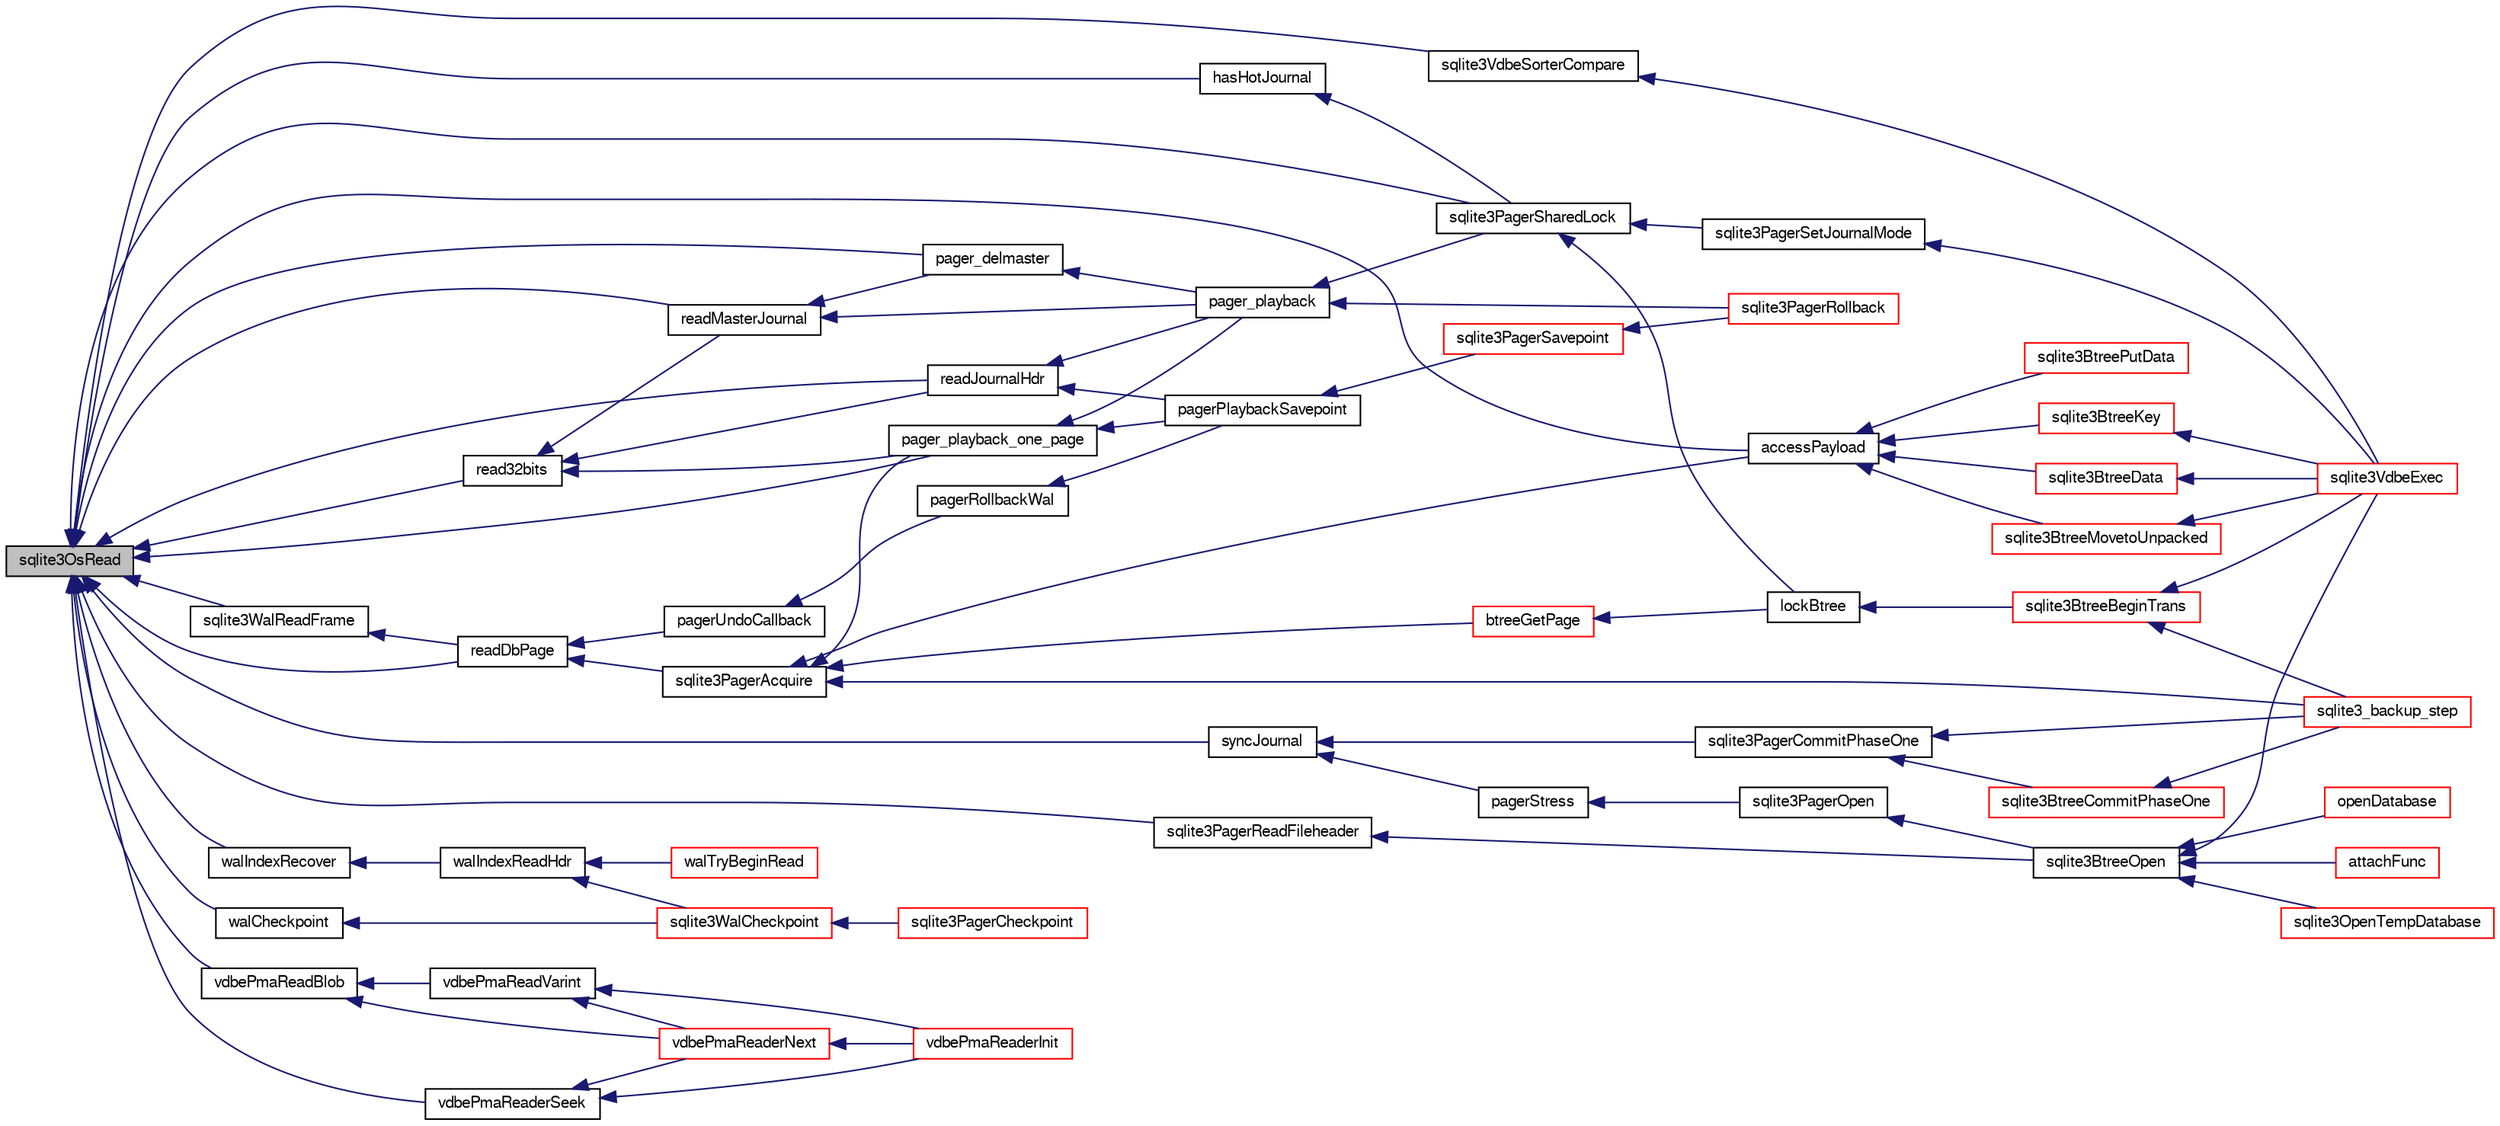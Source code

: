 digraph "sqlite3OsRead"
{
  edge [fontname="FreeSans",fontsize="10",labelfontname="FreeSans",labelfontsize="10"];
  node [fontname="FreeSans",fontsize="10",shape=record];
  rankdir="LR";
  Node616629 [label="sqlite3OsRead",height=0.2,width=0.4,color="black", fillcolor="grey75", style="filled", fontcolor="black"];
  Node616629 -> Node616630 [dir="back",color="midnightblue",fontsize="10",style="solid",fontname="FreeSans"];
  Node616630 [label="read32bits",height=0.2,width=0.4,color="black", fillcolor="white", style="filled",URL="$sqlite3_8c.html#a9827cbfc556377e551197926ca1adf61"];
  Node616630 -> Node616631 [dir="back",color="midnightblue",fontsize="10",style="solid",fontname="FreeSans"];
  Node616631 [label="readMasterJournal",height=0.2,width=0.4,color="black", fillcolor="white", style="filled",URL="$sqlite3_8c.html#a9f7dd04609394d281f69682034ea0b61"];
  Node616631 -> Node616632 [dir="back",color="midnightblue",fontsize="10",style="solid",fontname="FreeSans"];
  Node616632 [label="pager_delmaster",height=0.2,width=0.4,color="black", fillcolor="white", style="filled",URL="$sqlite3_8c.html#a940bc2e6650e613dc69243119683c221"];
  Node616632 -> Node616633 [dir="back",color="midnightblue",fontsize="10",style="solid",fontname="FreeSans"];
  Node616633 [label="pager_playback",height=0.2,width=0.4,color="black", fillcolor="white", style="filled",URL="$sqlite3_8c.html#a9d9a750a9fc76eb4b668c8a16b164a65"];
  Node616633 -> Node616634 [dir="back",color="midnightblue",fontsize="10",style="solid",fontname="FreeSans"];
  Node616634 [label="sqlite3PagerSharedLock",height=0.2,width=0.4,color="black", fillcolor="white", style="filled",URL="$sqlite3_8c.html#a58c197b629fb6eaacf96c7add57c70df"];
  Node616634 -> Node616635 [dir="back",color="midnightblue",fontsize="10",style="solid",fontname="FreeSans"];
  Node616635 [label="sqlite3PagerSetJournalMode",height=0.2,width=0.4,color="black", fillcolor="white", style="filled",URL="$sqlite3_8c.html#afb929a0a4553cda84de16180ddbd09f7"];
  Node616635 -> Node616636 [dir="back",color="midnightblue",fontsize="10",style="solid",fontname="FreeSans"];
  Node616636 [label="sqlite3VdbeExec",height=0.2,width=0.4,color="red", fillcolor="white", style="filled",URL="$sqlite3_8c.html#a8ce40a614bdc56719c4d642b1e4dfb21"];
  Node616634 -> Node616897 [dir="back",color="midnightblue",fontsize="10",style="solid",fontname="FreeSans"];
  Node616897 [label="lockBtree",height=0.2,width=0.4,color="black", fillcolor="white", style="filled",URL="$sqlite3_8c.html#a5b808194d3178be15705a420265cee9d"];
  Node616897 -> Node616898 [dir="back",color="midnightblue",fontsize="10",style="solid",fontname="FreeSans"];
  Node616898 [label="sqlite3BtreeBeginTrans",height=0.2,width=0.4,color="red", fillcolor="white", style="filled",URL="$sqlite3_8c.html#a52d6706df15c67c22aa7d0e290c16bf5"];
  Node616898 -> Node616849 [dir="back",color="midnightblue",fontsize="10",style="solid",fontname="FreeSans"];
  Node616849 [label="sqlite3_backup_step",height=0.2,width=0.4,color="red", fillcolor="white", style="filled",URL="$sqlite3_8h.html#a1699b75e98d082eebc465a9e64c35269"];
  Node616898 -> Node616636 [dir="back",color="midnightblue",fontsize="10",style="solid",fontname="FreeSans"];
  Node616633 -> Node616900 [dir="back",color="midnightblue",fontsize="10",style="solid",fontname="FreeSans"];
  Node616900 [label="sqlite3PagerRollback",height=0.2,width=0.4,color="red", fillcolor="white", style="filled",URL="$sqlite3_8c.html#afdd2ecbb97b7a716892ff6bd10c7dfd0"];
  Node616631 -> Node616633 [dir="back",color="midnightblue",fontsize="10",style="solid",fontname="FreeSans"];
  Node616630 -> Node617019 [dir="back",color="midnightblue",fontsize="10",style="solid",fontname="FreeSans"];
  Node617019 [label="readJournalHdr",height=0.2,width=0.4,color="black", fillcolor="white", style="filled",URL="$sqlite3_8c.html#a4367a6db0dfbaacd476aeecccc99904b"];
  Node617019 -> Node616633 [dir="back",color="midnightblue",fontsize="10",style="solid",fontname="FreeSans"];
  Node617019 -> Node616917 [dir="back",color="midnightblue",fontsize="10",style="solid",fontname="FreeSans"];
  Node616917 [label="pagerPlaybackSavepoint",height=0.2,width=0.4,color="black", fillcolor="white", style="filled",URL="$sqlite3_8c.html#aedf76c3b6661c4244cc3e2c5464fd12e"];
  Node616917 -> Node616918 [dir="back",color="midnightblue",fontsize="10",style="solid",fontname="FreeSans"];
  Node616918 [label="sqlite3PagerSavepoint",height=0.2,width=0.4,color="red", fillcolor="white", style="filled",URL="$sqlite3_8c.html#a8b5f1920b6a8b564a47e243868f2c8d4"];
  Node616918 -> Node616900 [dir="back",color="midnightblue",fontsize="10",style="solid",fontname="FreeSans"];
  Node616630 -> Node616916 [dir="back",color="midnightblue",fontsize="10",style="solid",fontname="FreeSans"];
  Node616916 [label="pager_playback_one_page",height=0.2,width=0.4,color="black", fillcolor="white", style="filled",URL="$sqlite3_8c.html#adfca1dee9939482792fe2b4ed982d00e"];
  Node616916 -> Node616633 [dir="back",color="midnightblue",fontsize="10",style="solid",fontname="FreeSans"];
  Node616916 -> Node616917 [dir="back",color="midnightblue",fontsize="10",style="solid",fontname="FreeSans"];
  Node616629 -> Node616631 [dir="back",color="midnightblue",fontsize="10",style="solid",fontname="FreeSans"];
  Node616629 -> Node617019 [dir="back",color="midnightblue",fontsize="10",style="solid",fontname="FreeSans"];
  Node616629 -> Node616916 [dir="back",color="midnightblue",fontsize="10",style="solid",fontname="FreeSans"];
  Node616629 -> Node616632 [dir="back",color="midnightblue",fontsize="10",style="solid",fontname="FreeSans"];
  Node616629 -> Node617020 [dir="back",color="midnightblue",fontsize="10",style="solid",fontname="FreeSans"];
  Node617020 [label="readDbPage",height=0.2,width=0.4,color="black", fillcolor="white", style="filled",URL="$sqlite3_8c.html#a1c4cca64dd97dda37d9be9cac94941a0"];
  Node617020 -> Node616985 [dir="back",color="midnightblue",fontsize="10",style="solid",fontname="FreeSans"];
  Node616985 [label="pagerUndoCallback",height=0.2,width=0.4,color="black", fillcolor="white", style="filled",URL="$sqlite3_8c.html#aca578b7eaed97dbbc2219eb67e1de24f"];
  Node616985 -> Node616986 [dir="back",color="midnightblue",fontsize="10",style="solid",fontname="FreeSans"];
  Node616986 [label="pagerRollbackWal",height=0.2,width=0.4,color="black", fillcolor="white", style="filled",URL="$sqlite3_8c.html#a80911cae8e3a137646b54d4e3e52147b"];
  Node616986 -> Node616917 [dir="back",color="midnightblue",fontsize="10",style="solid",fontname="FreeSans"];
  Node617020 -> Node616915 [dir="back",color="midnightblue",fontsize="10",style="solid",fontname="FreeSans"];
  Node616915 [label="sqlite3PagerAcquire",height=0.2,width=0.4,color="black", fillcolor="white", style="filled",URL="$sqlite3_8c.html#a22a53daafd2bd778cda390312651f994"];
  Node616915 -> Node616916 [dir="back",color="midnightblue",fontsize="10",style="solid",fontname="FreeSans"];
  Node616915 -> Node616921 [dir="back",color="midnightblue",fontsize="10",style="solid",fontname="FreeSans"];
  Node616921 [label="btreeGetPage",height=0.2,width=0.4,color="red", fillcolor="white", style="filled",URL="$sqlite3_8c.html#ac59679e30ceb0190614fbd19a7feb6de"];
  Node616921 -> Node616897 [dir="back",color="midnightblue",fontsize="10",style="solid",fontname="FreeSans"];
  Node616915 -> Node616962 [dir="back",color="midnightblue",fontsize="10",style="solid",fontname="FreeSans"];
  Node616962 [label="accessPayload",height=0.2,width=0.4,color="black", fillcolor="white", style="filled",URL="$sqlite3_8c.html#acf70e6d3cb6afd54d677b3dffb6959d2"];
  Node616962 -> Node616963 [dir="back",color="midnightblue",fontsize="10",style="solid",fontname="FreeSans"];
  Node616963 [label="sqlite3BtreeKey",height=0.2,width=0.4,color="red", fillcolor="white", style="filled",URL="$sqlite3_8c.html#ac2d5b22a7aae9c57b8a4ef7be643c1cd"];
  Node616963 -> Node616636 [dir="back",color="midnightblue",fontsize="10",style="solid",fontname="FreeSans"];
  Node616962 -> Node616971 [dir="back",color="midnightblue",fontsize="10",style="solid",fontname="FreeSans"];
  Node616971 [label="sqlite3BtreeData",height=0.2,width=0.4,color="red", fillcolor="white", style="filled",URL="$sqlite3_8c.html#a1790f0a3e62aea4361ab60996272a78c"];
  Node616971 -> Node616636 [dir="back",color="midnightblue",fontsize="10",style="solid",fontname="FreeSans"];
  Node616962 -> Node616927 [dir="back",color="midnightblue",fontsize="10",style="solid",fontname="FreeSans"];
  Node616927 [label="sqlite3BtreeMovetoUnpacked",height=0.2,width=0.4,color="red", fillcolor="white", style="filled",URL="$sqlite3_8c.html#a6d0b5aed55d5e85a0a6bfcae169fe579"];
  Node616927 -> Node616636 [dir="back",color="midnightblue",fontsize="10",style="solid",fontname="FreeSans"];
  Node616962 -> Node616967 [dir="back",color="midnightblue",fontsize="10",style="solid",fontname="FreeSans"];
  Node616967 [label="sqlite3BtreePutData",height=0.2,width=0.4,color="red", fillcolor="white", style="filled",URL="$sqlite3_8c.html#a3de4f8662e8ea70d283bd57db1152a4c"];
  Node616915 -> Node616849 [dir="back",color="midnightblue",fontsize="10",style="solid",fontname="FreeSans"];
  Node616629 -> Node617021 [dir="back",color="midnightblue",fontsize="10",style="solid",fontname="FreeSans"];
  Node617021 [label="sqlite3PagerReadFileheader",height=0.2,width=0.4,color="black", fillcolor="white", style="filled",URL="$sqlite3_8c.html#a7f5d7106f696229a68737d16b4046b3a"];
  Node617021 -> Node616903 [dir="back",color="midnightblue",fontsize="10",style="solid",fontname="FreeSans"];
  Node616903 [label="sqlite3BtreeOpen",height=0.2,width=0.4,color="black", fillcolor="white", style="filled",URL="$sqlite3_8c.html#a13dcb44dc34af6ce9d38de9c5aa975f9"];
  Node616903 -> Node616636 [dir="back",color="midnightblue",fontsize="10",style="solid",fontname="FreeSans"];
  Node616903 -> Node616664 [dir="back",color="midnightblue",fontsize="10",style="solid",fontname="FreeSans"];
  Node616664 [label="attachFunc",height=0.2,width=0.4,color="red", fillcolor="white", style="filled",URL="$sqlite3_8c.html#a69cb751a7da501b9a0aa37e0d7c3eaf7"];
  Node616903 -> Node616904 [dir="back",color="midnightblue",fontsize="10",style="solid",fontname="FreeSans"];
  Node616904 [label="sqlite3OpenTempDatabase",height=0.2,width=0.4,color="red", fillcolor="white", style="filled",URL="$sqlite3_8c.html#aaf3088380b731428b72d3b5777f93755"];
  Node616903 -> Node616871 [dir="back",color="midnightblue",fontsize="10",style="solid",fontname="FreeSans"];
  Node616871 [label="openDatabase",height=0.2,width=0.4,color="red", fillcolor="white", style="filled",URL="$sqlite3_8c.html#a6a9c3bc3a64234e863413f41db473758"];
  Node616629 -> Node617022 [dir="back",color="midnightblue",fontsize="10",style="solid",fontname="FreeSans"];
  Node617022 [label="syncJournal",height=0.2,width=0.4,color="black", fillcolor="white", style="filled",URL="$sqlite3_8c.html#a53f9f2b680d397f110a892f8931623c6"];
  Node617022 -> Node617001 [dir="back",color="midnightblue",fontsize="10",style="solid",fontname="FreeSans"];
  Node617001 [label="pagerStress",height=0.2,width=0.4,color="black", fillcolor="white", style="filled",URL="$sqlite3_8c.html#abb21a3a371038e9e3e69af0f21a1b386"];
  Node617001 -> Node617002 [dir="back",color="midnightblue",fontsize="10",style="solid",fontname="FreeSans"];
  Node617002 [label="sqlite3PagerOpen",height=0.2,width=0.4,color="black", fillcolor="white", style="filled",URL="$sqlite3_8c.html#a5b4a74e8a1754922c482b7af19b30611"];
  Node617002 -> Node616903 [dir="back",color="midnightblue",fontsize="10",style="solid",fontname="FreeSans"];
  Node617022 -> Node616989 [dir="back",color="midnightblue",fontsize="10",style="solid",fontname="FreeSans"];
  Node616989 [label="sqlite3PagerCommitPhaseOne",height=0.2,width=0.4,color="black", fillcolor="white", style="filled",URL="$sqlite3_8c.html#a2baf986bff9120486e9acc5951494ea7"];
  Node616989 -> Node616955 [dir="back",color="midnightblue",fontsize="10",style="solid",fontname="FreeSans"];
  Node616955 [label="sqlite3BtreeCommitPhaseOne",height=0.2,width=0.4,color="red", fillcolor="white", style="filled",URL="$sqlite3_8c.html#ae266cba101e64ad99a166f237532e262"];
  Node616955 -> Node616849 [dir="back",color="midnightblue",fontsize="10",style="solid",fontname="FreeSans"];
  Node616989 -> Node616849 [dir="back",color="midnightblue",fontsize="10",style="solid",fontname="FreeSans"];
  Node616629 -> Node617023 [dir="back",color="midnightblue",fontsize="10",style="solid",fontname="FreeSans"];
  Node617023 [label="hasHotJournal",height=0.2,width=0.4,color="black", fillcolor="white", style="filled",URL="$sqlite3_8c.html#a875dc699b7a0e8ab6ba19170e5096d5e"];
  Node617023 -> Node616634 [dir="back",color="midnightblue",fontsize="10",style="solid",fontname="FreeSans"];
  Node616629 -> Node616634 [dir="back",color="midnightblue",fontsize="10",style="solid",fontname="FreeSans"];
  Node616629 -> Node617024 [dir="back",color="midnightblue",fontsize="10",style="solid",fontname="FreeSans"];
  Node617024 [label="walIndexRecover",height=0.2,width=0.4,color="black", fillcolor="white", style="filled",URL="$sqlite3_8c.html#ab4ee99f3710323acbeb6c495dd18d205"];
  Node617024 -> Node617025 [dir="back",color="midnightblue",fontsize="10",style="solid",fontname="FreeSans"];
  Node617025 [label="walIndexReadHdr",height=0.2,width=0.4,color="black", fillcolor="white", style="filled",URL="$sqlite3_8c.html#a66529e9c71a2bef92c4eb34bdd3a72a2"];
  Node617025 -> Node617026 [dir="back",color="midnightblue",fontsize="10",style="solid",fontname="FreeSans"];
  Node617026 [label="walTryBeginRead",height=0.2,width=0.4,color="red", fillcolor="white", style="filled",URL="$sqlite3_8c.html#a7145b08b2ade973da4b1f5882e2fa21f"];
  Node617025 -> Node617031 [dir="back",color="midnightblue",fontsize="10",style="solid",fontname="FreeSans"];
  Node617031 [label="sqlite3WalCheckpoint",height=0.2,width=0.4,color="red", fillcolor="white", style="filled",URL="$sqlite3_8c.html#a58bec6523fa854142169cdff1fbb8e5f"];
  Node617031 -> Node617032 [dir="back",color="midnightblue",fontsize="10",style="solid",fontname="FreeSans"];
  Node617032 [label="sqlite3PagerCheckpoint",height=0.2,width=0.4,color="red", fillcolor="white", style="filled",URL="$sqlite3_8c.html#a51b879bda409240901c1443161246045"];
  Node616629 -> Node617041 [dir="back",color="midnightblue",fontsize="10",style="solid",fontname="FreeSans"];
  Node617041 [label="walCheckpoint",height=0.2,width=0.4,color="black", fillcolor="white", style="filled",URL="$sqlite3_8c.html#ab5245070ab67db40291c71c4991aa317"];
  Node617041 -> Node617031 [dir="back",color="midnightblue",fontsize="10",style="solid",fontname="FreeSans"];
  Node616629 -> Node617042 [dir="back",color="midnightblue",fontsize="10",style="solid",fontname="FreeSans"];
  Node617042 [label="sqlite3WalReadFrame",height=0.2,width=0.4,color="black", fillcolor="white", style="filled",URL="$sqlite3_8c.html#a13489ab9a33c0b409c37058dfedaa342"];
  Node617042 -> Node617020 [dir="back",color="midnightblue",fontsize="10",style="solid",fontname="FreeSans"];
  Node616629 -> Node616962 [dir="back",color="midnightblue",fontsize="10",style="solid",fontname="FreeSans"];
  Node616629 -> Node617043 [dir="back",color="midnightblue",fontsize="10",style="solid",fontname="FreeSans"];
  Node617043 [label="vdbePmaReadBlob",height=0.2,width=0.4,color="black", fillcolor="white", style="filled",URL="$sqlite3_8c.html#a304cb013c04dad8db7d758f6ed5cd3f5"];
  Node617043 -> Node617044 [dir="back",color="midnightblue",fontsize="10",style="solid",fontname="FreeSans"];
  Node617044 [label="vdbePmaReadVarint",height=0.2,width=0.4,color="black", fillcolor="white", style="filled",URL="$sqlite3_8c.html#a230651a7f4509d1a0e6059c8cd9cca12"];
  Node617044 -> Node617045 [dir="back",color="midnightblue",fontsize="10",style="solid",fontname="FreeSans"];
  Node617045 [label="vdbePmaReaderNext",height=0.2,width=0.4,color="red", fillcolor="white", style="filled",URL="$sqlite3_8c.html#af63a38a01ef1374e7a717f83c2ccf648"];
  Node617045 -> Node617046 [dir="back",color="midnightblue",fontsize="10",style="solid",fontname="FreeSans"];
  Node617046 [label="vdbePmaReaderInit",height=0.2,width=0.4,color="red", fillcolor="white", style="filled",URL="$sqlite3_8c.html#a721a310daa0db281ae2ec97c1e330853"];
  Node617044 -> Node617046 [dir="back",color="midnightblue",fontsize="10",style="solid",fontname="FreeSans"];
  Node617043 -> Node617045 [dir="back",color="midnightblue",fontsize="10",style="solid",fontname="FreeSans"];
  Node616629 -> Node617061 [dir="back",color="midnightblue",fontsize="10",style="solid",fontname="FreeSans"];
  Node617061 [label="vdbePmaReaderSeek",height=0.2,width=0.4,color="black", fillcolor="white", style="filled",URL="$sqlite3_8c.html#a2a5cefd3f6bc43af80ad2be35b2528d7"];
  Node617061 -> Node617045 [dir="back",color="midnightblue",fontsize="10",style="solid",fontname="FreeSans"];
  Node617061 -> Node617046 [dir="back",color="midnightblue",fontsize="10",style="solid",fontname="FreeSans"];
  Node616629 -> Node617062 [dir="back",color="midnightblue",fontsize="10",style="solid",fontname="FreeSans"];
  Node617062 [label="sqlite3VdbeSorterCompare",height=0.2,width=0.4,color="black", fillcolor="white", style="filled",URL="$sqlite3_8c.html#a6e73d18bbcc57eb7069169ef7122686c"];
  Node617062 -> Node616636 [dir="back",color="midnightblue",fontsize="10",style="solid",fontname="FreeSans"];
}
